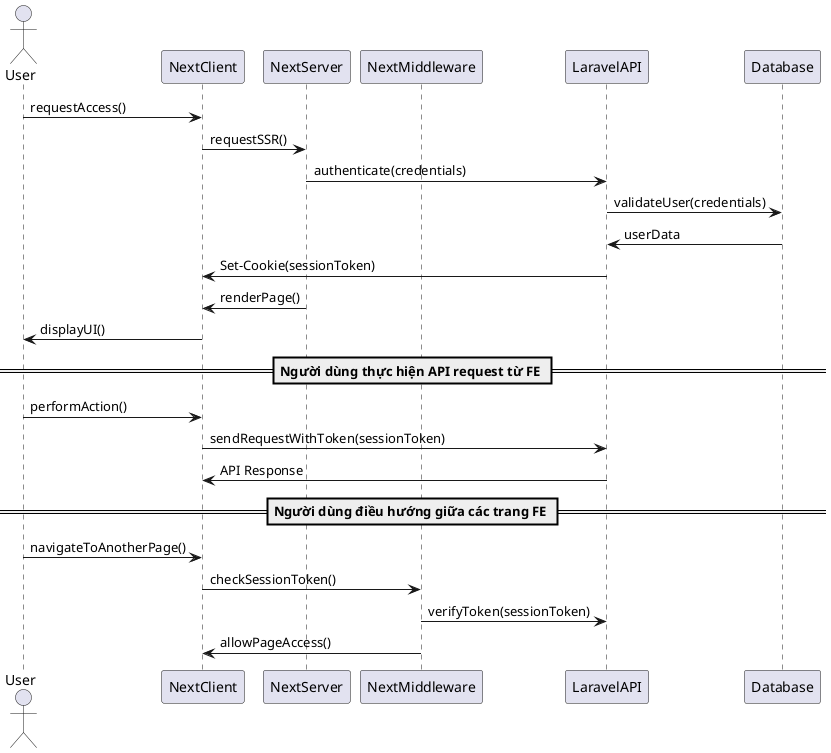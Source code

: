 @startuml Auth
actor User

participant "NextClient" as NextClient
participant "NextServer" as NextServer
participant "NextMiddleware" as NextMiddleware
participant "LaravelAPI" as LaravelAPI
participant "Database" as Database

User -> NextClient: requestAccess()
NextClient -> NextServer: requestSSR()
NextServer -> LaravelAPI: authenticate(credentials)
LaravelAPI -> Database: validateUser(credentials)
Database -> LaravelAPI: userData
LaravelAPI -> NextClient: Set-Cookie(sessionToken)
NextServer -> NextClient: renderPage()
NextClient -> User: displayUI()

== Người dùng thực hiện API request từ FE ==
User -> NextClient: performAction()
NextClient -> LaravelAPI: sendRequestWithToken(sessionToken)
LaravelAPI -> NextClient: API Response

== Người dùng điều hướng giữa các trang FE ==
User -> NextClient: navigateToAnotherPage()
NextClient -> NextMiddleware: checkSessionToken()
NextMiddleware -> LaravelAPI: verifyToken(sessionToken)
NextMiddleware -> NextClient: allowPageAccess()
@enduml